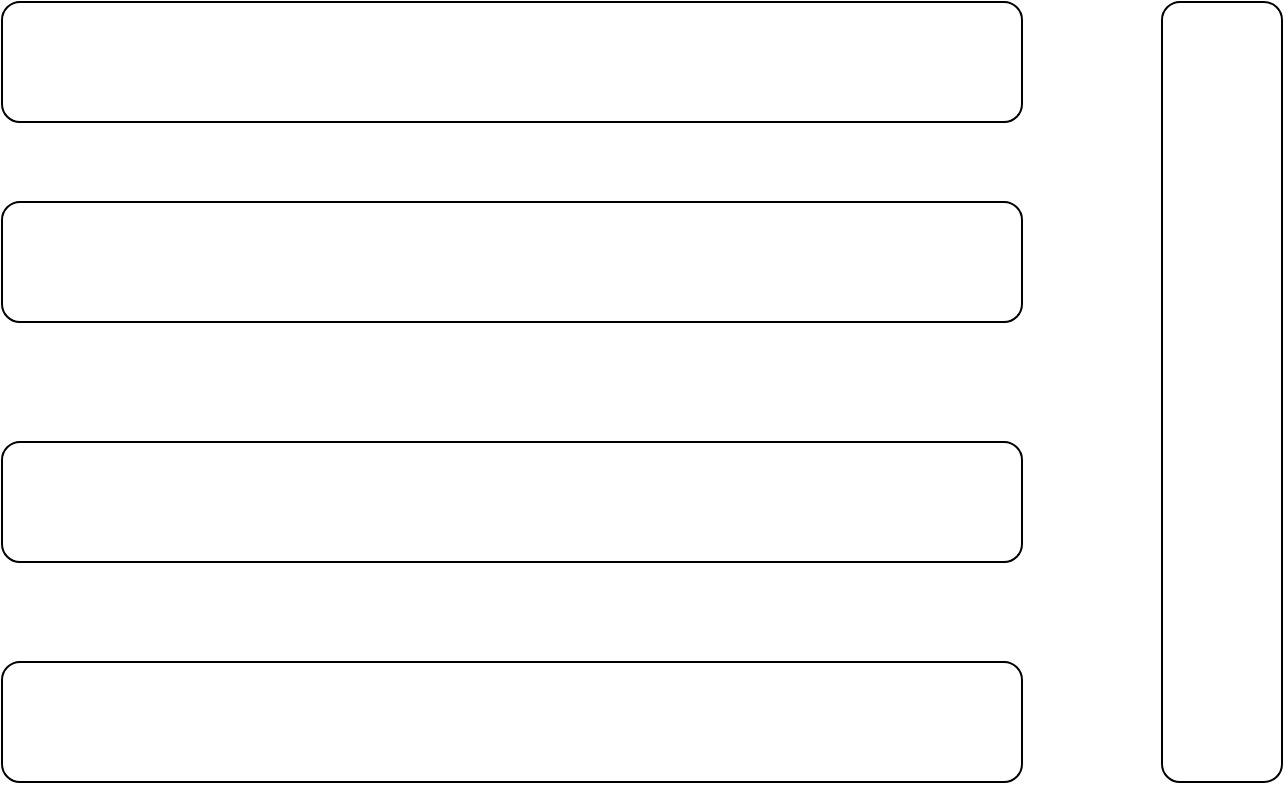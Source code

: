 <mxfile version="17.4.2" type="github">
  <diagram id="138GLmA1xgyAAFsX5XPE" name="第 1 页">
    <mxGraphModel dx="2062" dy="1122" grid="1" gridSize="10" guides="1" tooltips="1" connect="1" arrows="1" fold="1" page="1" pageScale="1" pageWidth="827" pageHeight="1169" math="0" shadow="0">
      <root>
        <mxCell id="0" />
        <mxCell id="1" parent="0" />
        <mxCell id="6Lu-BEhj6P7lMjApayFk-1" value="" style="rounded=1;whiteSpace=wrap;html=1;" vertex="1" parent="1">
          <mxGeometry x="210" y="210" width="510" height="60" as="geometry" />
        </mxCell>
        <mxCell id="6Lu-BEhj6P7lMjApayFk-2" value="" style="rounded=1;whiteSpace=wrap;html=1;" vertex="1" parent="1">
          <mxGeometry x="210" y="310" width="510" height="60" as="geometry" />
        </mxCell>
        <mxCell id="6Lu-BEhj6P7lMjApayFk-3" value="" style="rounded=1;whiteSpace=wrap;html=1;" vertex="1" parent="1">
          <mxGeometry x="210" y="430" width="510" height="60" as="geometry" />
        </mxCell>
        <mxCell id="6Lu-BEhj6P7lMjApayFk-4" value="" style="rounded=1;whiteSpace=wrap;html=1;" vertex="1" parent="1">
          <mxGeometry x="210" y="540" width="510" height="60" as="geometry" />
        </mxCell>
        <mxCell id="6Lu-BEhj6P7lMjApayFk-5" value="" style="rounded=1;whiteSpace=wrap;html=1;rotation=90;" vertex="1" parent="1">
          <mxGeometry x="625" y="375" width="390" height="60" as="geometry" />
        </mxCell>
      </root>
    </mxGraphModel>
  </diagram>
</mxfile>
